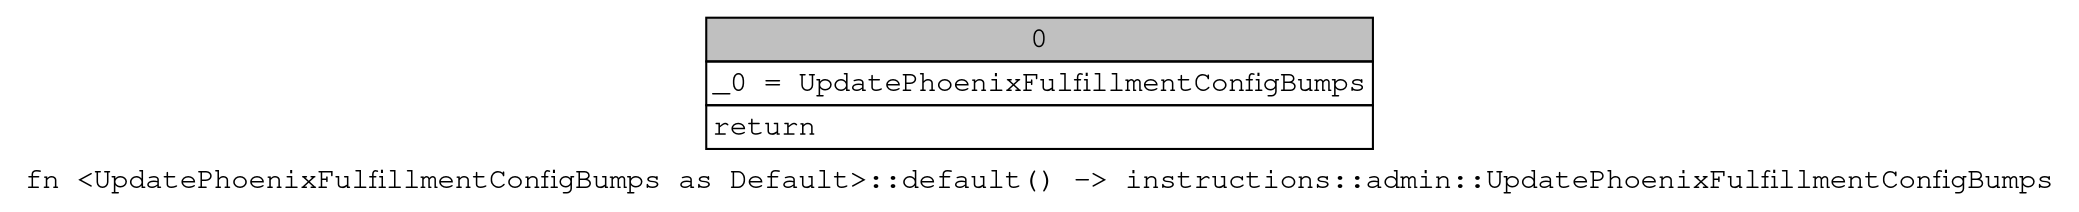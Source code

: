 digraph Mir_0_6221 {
    graph [fontname="Courier, monospace"];
    node [fontname="Courier, monospace"];
    edge [fontname="Courier, monospace"];
    label=<fn &lt;UpdatePhoenixFulfillmentConfigBumps as Default&gt;::default() -&gt; instructions::admin::UpdatePhoenixFulfillmentConfigBumps<br align="left"/>>;
    bb0__0_6221 [shape="none", label=<<table border="0" cellborder="1" cellspacing="0"><tr><td bgcolor="gray" align="center" colspan="1">0</td></tr><tr><td align="left" balign="left">_0 = UpdatePhoenixFulfillmentConfigBumps<br/></td></tr><tr><td align="left">return</td></tr></table>>];
}
